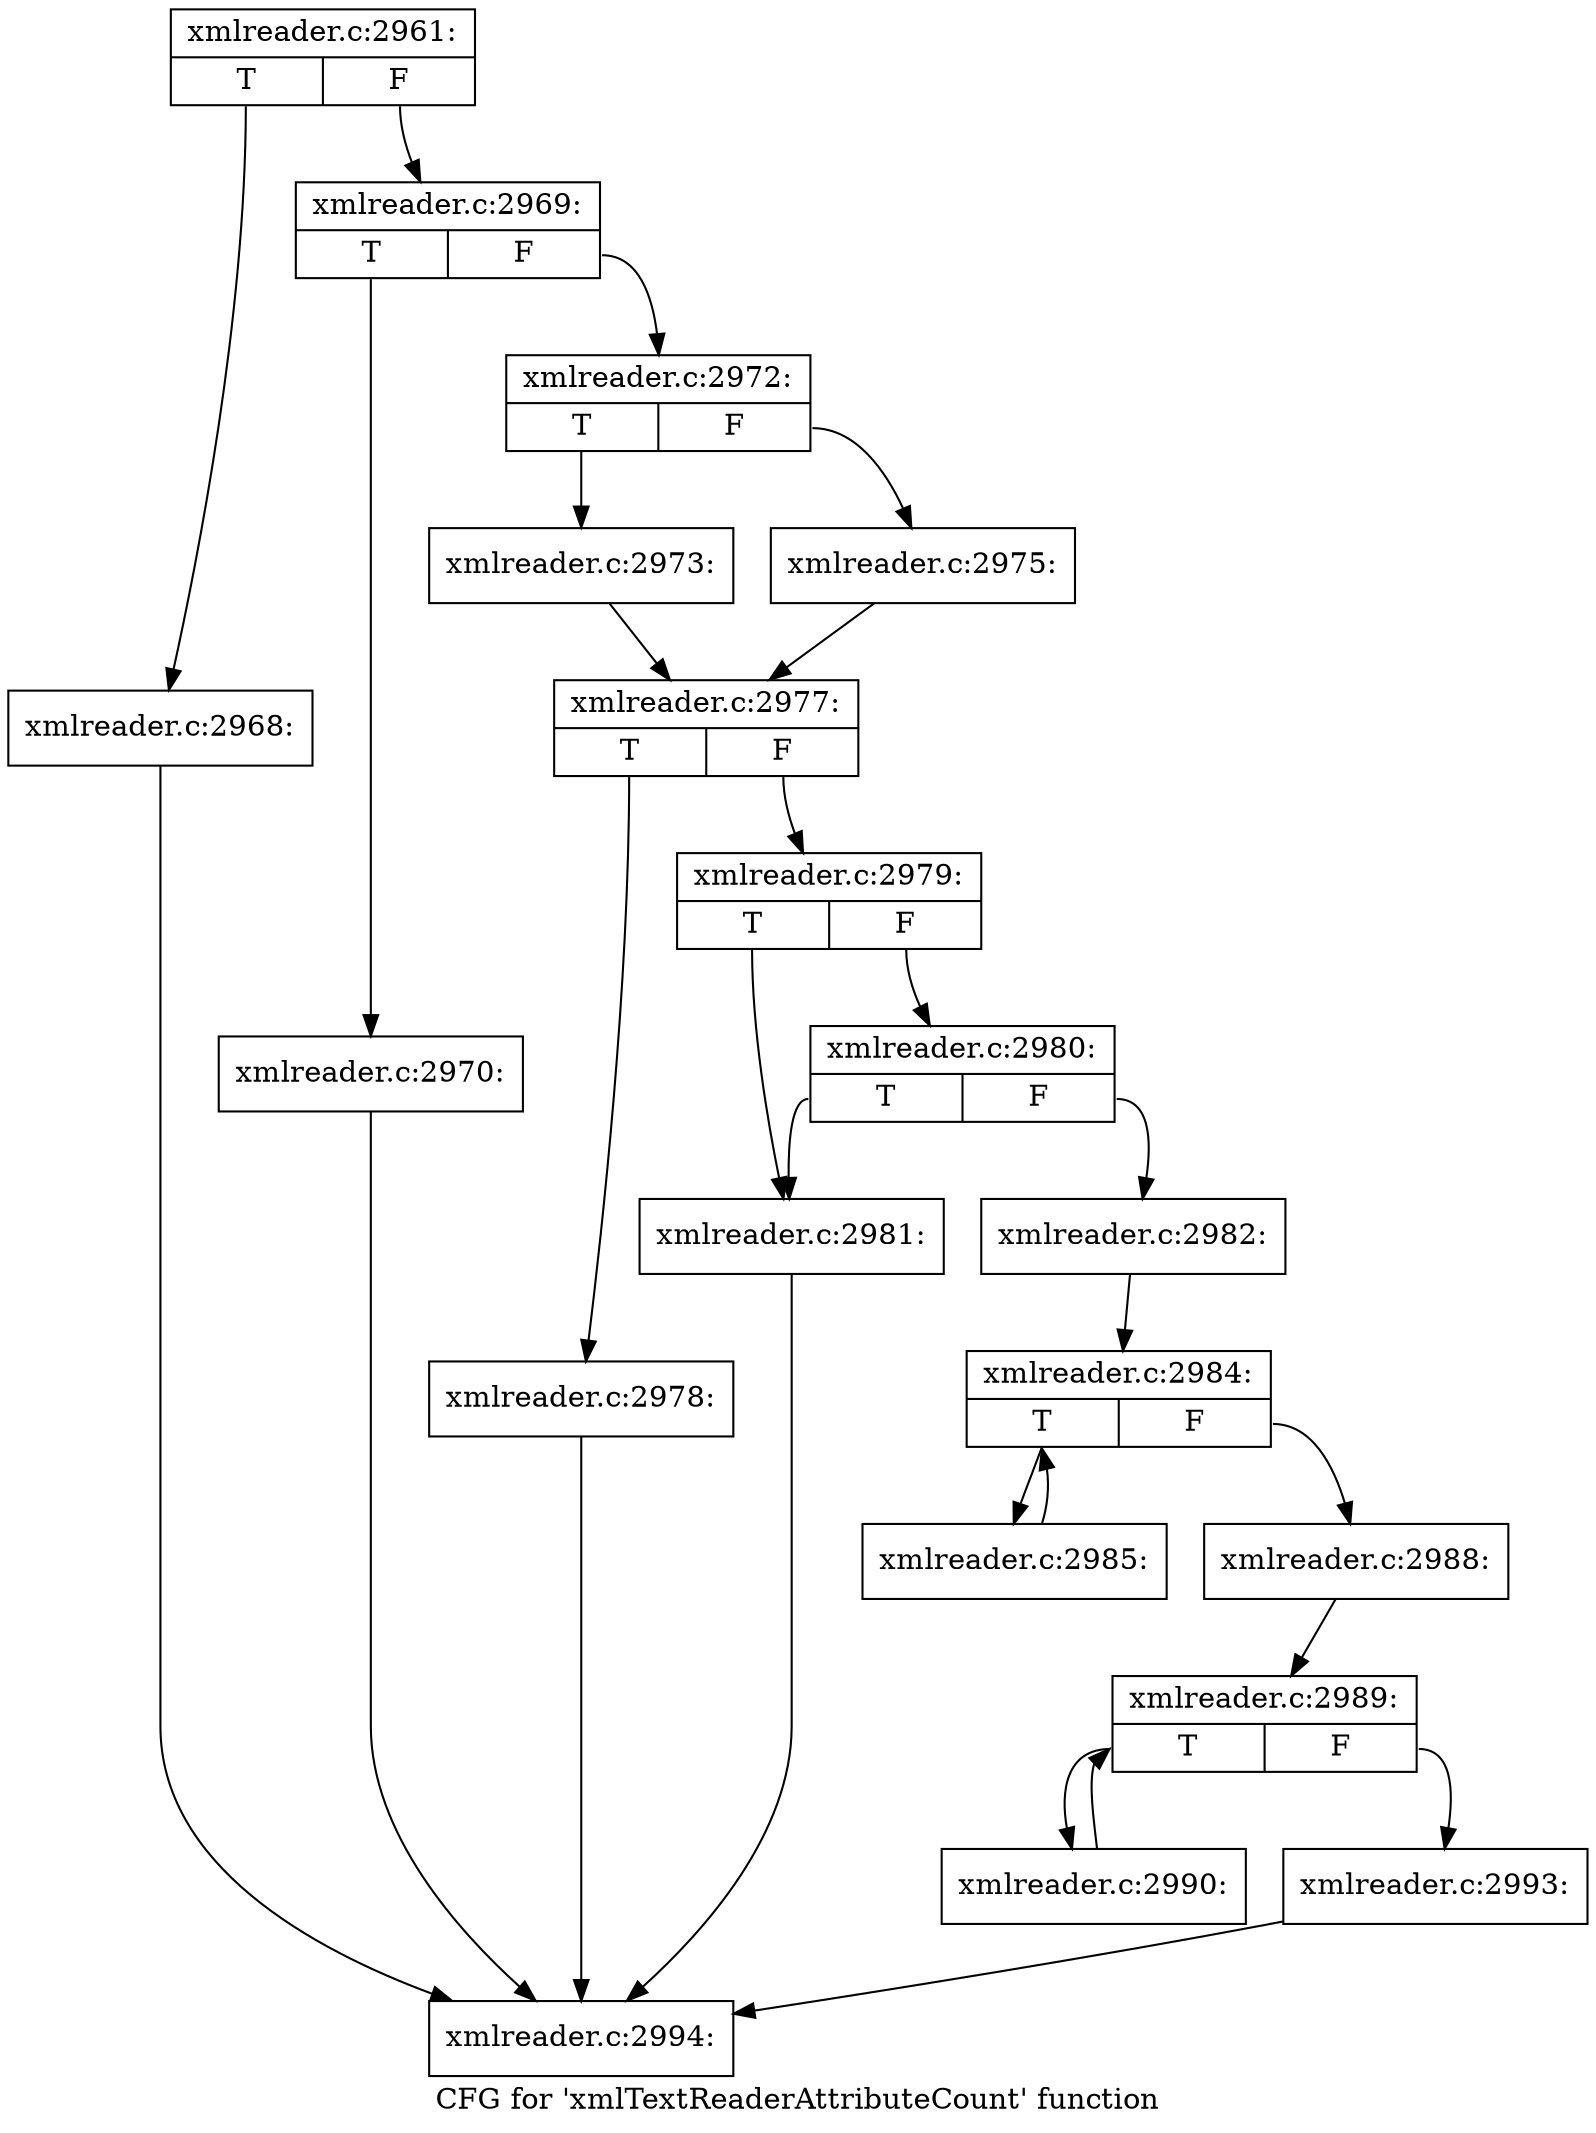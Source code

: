 digraph "CFG for 'xmlTextReaderAttributeCount' function" {
	label="CFG for 'xmlTextReaderAttributeCount' function";

	Node0x47aaaa0 [shape=record,label="{xmlreader.c:2961:|{<s0>T|<s1>F}}"];
	Node0x47aaaa0:s0 -> Node0x47acd20;
	Node0x47aaaa0:s1 -> Node0x47acd70;
	Node0x47acd20 [shape=record,label="{xmlreader.c:2968:}"];
	Node0x47acd20 -> Node0x47a9e20;
	Node0x47acd70 [shape=record,label="{xmlreader.c:2969:|{<s0>T|<s1>F}}"];
	Node0x47acd70:s0 -> Node0x47ad230;
	Node0x47acd70:s1 -> Node0x47ad280;
	Node0x47ad230 [shape=record,label="{xmlreader.c:2970:}"];
	Node0x47ad230 -> Node0x47a9e20;
	Node0x47ad280 [shape=record,label="{xmlreader.c:2972:|{<s0>T|<s1>F}}"];
	Node0x47ad280:s0 -> Node0x47ad840;
	Node0x47ad280:s1 -> Node0x47ad8e0;
	Node0x47ad840 [shape=record,label="{xmlreader.c:2973:}"];
	Node0x47ad840 -> Node0x47ad890;
	Node0x47ad8e0 [shape=record,label="{xmlreader.c:2975:}"];
	Node0x47ad8e0 -> Node0x47ad890;
	Node0x47ad890 [shape=record,label="{xmlreader.c:2977:|{<s0>T|<s1>F}}"];
	Node0x47ad890:s0 -> Node0x47ae330;
	Node0x47ad890:s1 -> Node0x47ae380;
	Node0x47ae330 [shape=record,label="{xmlreader.c:2978:}"];
	Node0x47ae330 -> Node0x47a9e20;
	Node0x47ae380 [shape=record,label="{xmlreader.c:2979:|{<s0>T|<s1>F}}"];
	Node0x47ae380:s0 -> Node0x47ae940;
	Node0x47ae380:s1 -> Node0x47ae9e0;
	Node0x47ae9e0 [shape=record,label="{xmlreader.c:2980:|{<s0>T|<s1>F}}"];
	Node0x47ae9e0:s0 -> Node0x47ae940;
	Node0x47ae9e0:s1 -> Node0x47ae990;
	Node0x47ae940 [shape=record,label="{xmlreader.c:2981:}"];
	Node0x47ae940 -> Node0x47a9e20;
	Node0x47ae990 [shape=record,label="{xmlreader.c:2982:}"];
	Node0x47ae990 -> Node0x47af670;
	Node0x47af670 [shape=record,label="{xmlreader.c:2984:|{<s0>T|<s1>F}}"];
	Node0x47af670:s0 -> Node0x47afa60;
	Node0x47af670:s1 -> Node0x47af890;
	Node0x47afa60 [shape=record,label="{xmlreader.c:2985:}"];
	Node0x47afa60 -> Node0x47af670;
	Node0x47af890 [shape=record,label="{xmlreader.c:2988:}"];
	Node0x47af890 -> Node0x47b0260;
	Node0x47b0260 [shape=record,label="{xmlreader.c:2989:|{<s0>T|<s1>F}}"];
	Node0x47b0260:s0 -> Node0x47b0650;
	Node0x47b0260:s1 -> Node0x47b0480;
	Node0x47b0650 [shape=record,label="{xmlreader.c:2990:}"];
	Node0x47b0650 -> Node0x47b0260;
	Node0x47b0480 [shape=record,label="{xmlreader.c:2993:}"];
	Node0x47b0480 -> Node0x47a9e20;
	Node0x47a9e20 [shape=record,label="{xmlreader.c:2994:}"];
}
